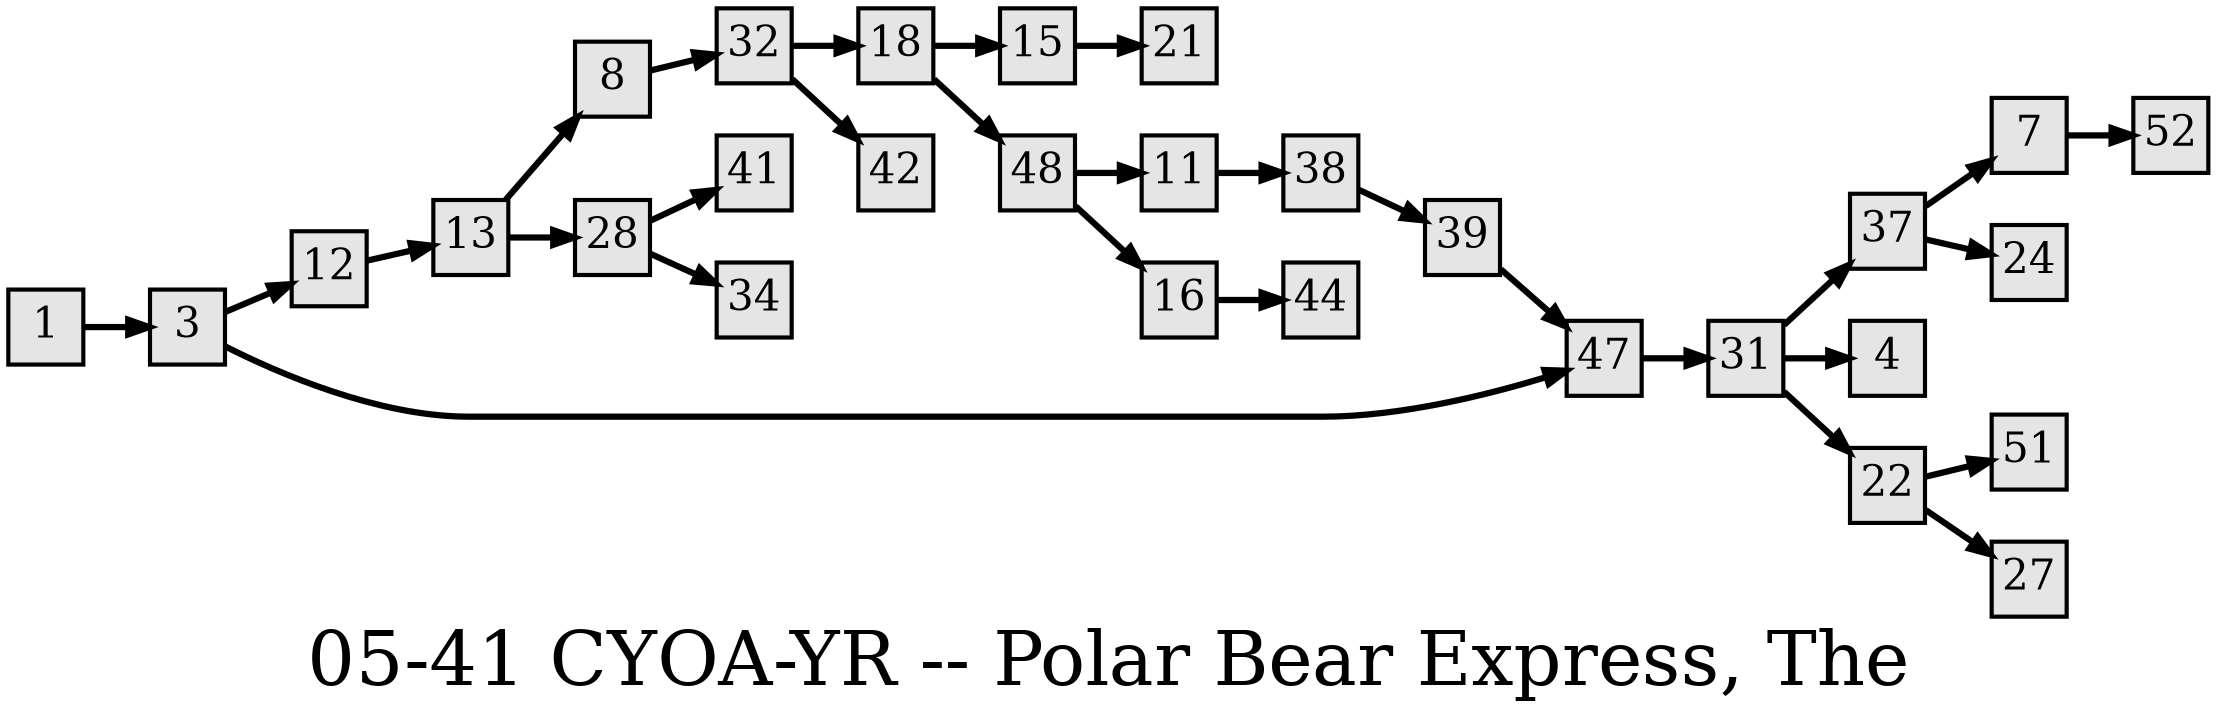 digraph g{
  graph [ label="05-41 CYOA-YR -- Polar Bear Express, The" rankdir=LR, ordering=out, fontsize=36, nodesep="0.35", ranksep="0.45"];
  node  [shape=rect, penwidth=2, fontsize=20, style=filled, fillcolor=grey90, margin="0,0", labelfloat=true, regular=true, fixedsize=true];
  edge  [labelfloat=true, penwidth=3, fontsize=12];

  1 -> 3;
  3 -> 12;
  3 -> 47;
  7 -> 52;
  8 -> 32;
  11 -> 38;
  12 -> 13;
  13 -> 8;
  13 -> 28;
  15 -> 21;
  16 -> 44;
  18 -> 15;
  18 -> 48;
  22 -> 51;
  22 -> 27;
  28 -> 41;
  28 -> 34;
  31 -> 37;
  31 -> 4;
  31 -> 22;
  32 -> 18;
  32 -> 42;
  37 -> 7;
  37 -> 24;
  38 -> 39;
  39 -> 47;
  47 -> 31;
  48 -> 11;
  48 -> 16;
}

